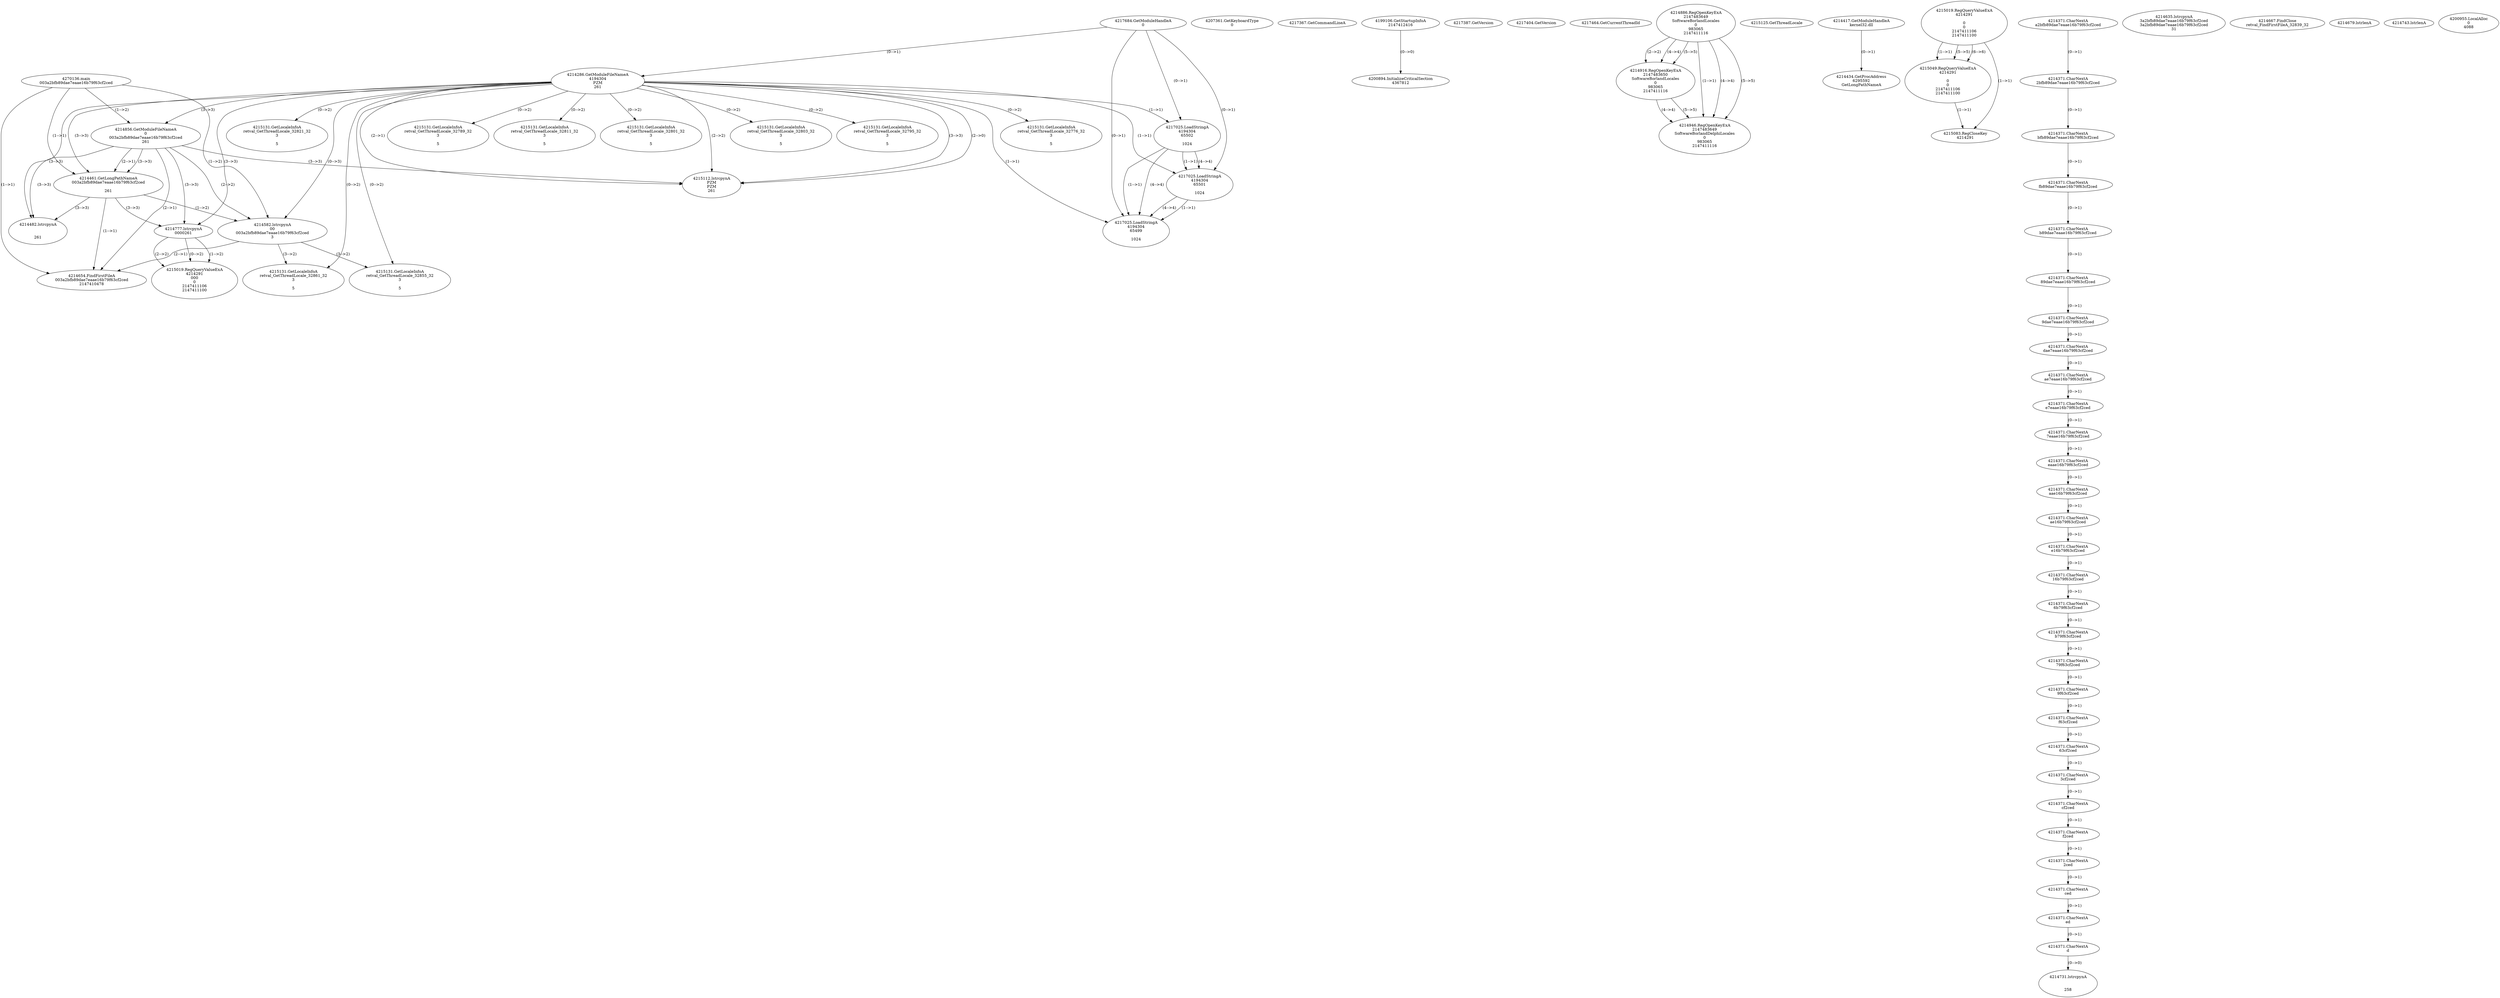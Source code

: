 // Global SCDG with merge call
digraph {
	0 [label="4270136.main
003a2bfb89dae7eaae16b79f63cf2ced"]
	1 [label="4217684.GetModuleHandleA
0"]
	2 [label="4207361.GetKeyboardType
0"]
	3 [label="4217367.GetCommandLineA
"]
	4 [label="4199106.GetStartupInfoA
2147412416"]
	5 [label="4217387.GetVersion
"]
	6 [label="4217404.GetVersion
"]
	7 [label="4217464.GetCurrentThreadId
"]
	8 [label="4214286.GetModuleFileNameA
4194304
PZM
261"]
	1 -> 8 [label="(0-->1)"]
	9 [label="4214856.GetModuleFileNameA
0
003a2bfb89dae7eaae16b79f63cf2ced
261"]
	0 -> 9 [label="(1-->2)"]
	8 -> 9 [label="(3-->3)"]
	10 [label="4214886.RegOpenKeyExA
2147483649
Software\Borland\Locales
0
983065
2147411116"]
	11 [label="4214916.RegOpenKeyExA
2147483650
Software\Borland\Locales
0
983065
2147411116"]
	10 -> 11 [label="(2-->2)"]
	10 -> 11 [label="(4-->4)"]
	10 -> 11 [label="(5-->5)"]
	12 [label="4214946.RegOpenKeyExA
2147483649
Software\Borland\Delphi\Locales
0
983065
2147411116"]
	10 -> 12 [label="(1-->1)"]
	10 -> 12 [label="(4-->4)"]
	11 -> 12 [label="(4-->4)"]
	10 -> 12 [label="(5-->5)"]
	11 -> 12 [label="(5-->5)"]
	13 [label="4215112.lstrcpynA
PZM
PZM
261"]
	8 -> 13 [label="(2-->1)"]
	8 -> 13 [label="(2-->2)"]
	8 -> 13 [label="(3-->3)"]
	9 -> 13 [label="(3-->3)"]
	8 -> 13 [label="(2-->0)"]
	14 [label="4215125.GetThreadLocale
"]
	15 [label="4215131.GetLocaleInfoA
retval_GetThreadLocale_32776_32
3

5"]
	8 -> 15 [label="(0-->2)"]
	16 [label="4217025.LoadStringA
4194304
65502

1024"]
	1 -> 16 [label="(0-->1)"]
	8 -> 16 [label="(1-->1)"]
	17 [label="4217025.LoadStringA
4194304
65501

1024"]
	1 -> 17 [label="(0-->1)"]
	8 -> 17 [label="(1-->1)"]
	16 -> 17 [label="(1-->1)"]
	16 -> 17 [label="(4-->4)"]
	18 [label="4217025.LoadStringA
4194304
65499

1024"]
	1 -> 18 [label="(0-->1)"]
	8 -> 18 [label="(1-->1)"]
	16 -> 18 [label="(1-->1)"]
	17 -> 18 [label="(1-->1)"]
	16 -> 18 [label="(4-->4)"]
	17 -> 18 [label="(4-->4)"]
	19 [label="4214417.GetModuleHandleA
kernel32.dll"]
	20 [label="4214434.GetProcAddress
6295592
GetLongPathNameA"]
	19 -> 20 [label="(0-->1)"]
	21 [label="4214461.GetLongPathNameA
003a2bfb89dae7eaae16b79f63cf2ced

261"]
	0 -> 21 [label="(1-->1)"]
	9 -> 21 [label="(2-->1)"]
	8 -> 21 [label="(3-->3)"]
	9 -> 21 [label="(3-->3)"]
	22 [label="4214482.lstrcpynA


261"]
	8 -> 22 [label="(3-->3)"]
	9 -> 22 [label="(3-->3)"]
	21 -> 22 [label="(3-->3)"]
	23 [label="4215019.RegQueryValueExA
4214291

0
0
2147411106
2147411100"]
	24 [label="4215049.RegQueryValueExA
4214291

0
0
2147411106
2147411100"]
	23 -> 24 [label="(1-->1)"]
	23 -> 24 [label="(5-->5)"]
	23 -> 24 [label="(6-->6)"]
	25 [label="4215083.RegCloseKey
4214291"]
	23 -> 25 [label="(1-->1)"]
	24 -> 25 [label="(1-->1)"]
	26 [label="4215131.GetLocaleInfoA
retval_GetThreadLocale_32821_32
3

5"]
	8 -> 26 [label="(0-->2)"]
	27 [label="4214582.lstrcpynA
00
003a2bfb89dae7eaae16b79f63cf2ced
3"]
	0 -> 27 [label="(1-->2)"]
	9 -> 27 [label="(2-->2)"]
	21 -> 27 [label="(1-->2)"]
	8 -> 27 [label="(0-->3)"]
	28 [label="4214371.CharNextA
a2bfb89dae7eaae16b79f63cf2ced"]
	29 [label="4214371.CharNextA
2bfb89dae7eaae16b79f63cf2ced"]
	28 -> 29 [label="(0-->1)"]
	30 [label="4214371.CharNextA
bfb89dae7eaae16b79f63cf2ced"]
	29 -> 30 [label="(0-->1)"]
	31 [label="4214371.CharNextA
fb89dae7eaae16b79f63cf2ced"]
	30 -> 31 [label="(0-->1)"]
	32 [label="4214371.CharNextA
b89dae7eaae16b79f63cf2ced"]
	31 -> 32 [label="(0-->1)"]
	33 [label="4214371.CharNextA
89dae7eaae16b79f63cf2ced"]
	32 -> 33 [label="(0-->1)"]
	34 [label="4214371.CharNextA
9dae7eaae16b79f63cf2ced"]
	33 -> 34 [label="(0-->1)"]
	35 [label="4214371.CharNextA
dae7eaae16b79f63cf2ced"]
	34 -> 35 [label="(0-->1)"]
	36 [label="4214371.CharNextA
ae7eaae16b79f63cf2ced"]
	35 -> 36 [label="(0-->1)"]
	37 [label="4214371.CharNextA
e7eaae16b79f63cf2ced"]
	36 -> 37 [label="(0-->1)"]
	38 [label="4214371.CharNextA
7eaae16b79f63cf2ced"]
	37 -> 38 [label="(0-->1)"]
	39 [label="4214371.CharNextA
eaae16b79f63cf2ced"]
	38 -> 39 [label="(0-->1)"]
	40 [label="4214371.CharNextA
aae16b79f63cf2ced"]
	39 -> 40 [label="(0-->1)"]
	41 [label="4214371.CharNextA
ae16b79f63cf2ced"]
	40 -> 41 [label="(0-->1)"]
	42 [label="4214371.CharNextA
e16b79f63cf2ced"]
	41 -> 42 [label="(0-->1)"]
	43 [label="4214371.CharNextA
16b79f63cf2ced"]
	42 -> 43 [label="(0-->1)"]
	44 [label="4214371.CharNextA
6b79f63cf2ced"]
	43 -> 44 [label="(0-->1)"]
	45 [label="4214371.CharNextA
b79f63cf2ced"]
	44 -> 45 [label="(0-->1)"]
	46 [label="4214371.CharNextA
79f63cf2ced"]
	45 -> 46 [label="(0-->1)"]
	47 [label="4214371.CharNextA
9f63cf2ced"]
	46 -> 47 [label="(0-->1)"]
	48 [label="4214371.CharNextA
f63cf2ced"]
	47 -> 48 [label="(0-->1)"]
	49 [label="4214371.CharNextA
63cf2ced"]
	48 -> 49 [label="(0-->1)"]
	50 [label="4214371.CharNextA
3cf2ced"]
	49 -> 50 [label="(0-->1)"]
	51 [label="4214371.CharNextA
cf2ced"]
	50 -> 51 [label="(0-->1)"]
	52 [label="4214371.CharNextA
f2ced"]
	51 -> 52 [label="(0-->1)"]
	53 [label="4214371.CharNextA
2ced"]
	52 -> 53 [label="(0-->1)"]
	54 [label="4214371.CharNextA
ced"]
	53 -> 54 [label="(0-->1)"]
	55 [label="4214371.CharNextA
ed"]
	54 -> 55 [label="(0-->1)"]
	56 [label="4214371.CharNextA
d"]
	55 -> 56 [label="(0-->1)"]
	57 [label="4214635.lstrcpynA
3a2bfb89dae7eaae16b79f63cf2ced
3a2bfb89dae7eaae16b79f63cf2ced
31"]
	58 [label="4214654.FindFirstFileA
003a2bfb89dae7eaae16b79f63cf2ced
2147410478"]
	0 -> 58 [label="(1-->1)"]
	9 -> 58 [label="(2-->1)"]
	21 -> 58 [label="(1-->1)"]
	27 -> 58 [label="(2-->1)"]
	59 [label="4214667.FindClose
retval_FindFirstFileA_32839_32"]
	60 [label="4214679.lstrlenA
"]
	61 [label="4214731.lstrcpynA


258"]
	56 -> 61 [label="(0-->0)"]
	62 [label="4214743.lstrlenA
"]
	63 [label="4214777.lstrcpynA
00\
00\
261"]
	8 -> 63 [label="(3-->3)"]
	9 -> 63 [label="(3-->3)"]
	21 -> 63 [label="(3-->3)"]
	64 [label="4215019.RegQueryValueExA
4214291
00\
0
0
2147411106
2147411100"]
	63 -> 64 [label="(1-->2)"]
	63 -> 64 [label="(2-->2)"]
	63 -> 64 [label="(0-->2)"]
	65 [label="4215131.GetLocaleInfoA
retval_GetThreadLocale_32855_32
3

5"]
	8 -> 65 [label="(0-->2)"]
	27 -> 65 [label="(3-->2)"]
	66 [label="4200894.InitializeCriticalSection
4367812"]
	4 -> 66 [label="(0-->0)"]
	67 [label="4200955.LocalAlloc
0
4088"]
	68 [label="4215131.GetLocaleInfoA
retval_GetThreadLocale_32789_32
3

5"]
	8 -> 68 [label="(0-->2)"]
	69 [label="4215131.GetLocaleInfoA
retval_GetThreadLocale_32811_32
3

5"]
	8 -> 69 [label="(0-->2)"]
	70 [label="4215131.GetLocaleInfoA
retval_GetThreadLocale_32801_32
3

5"]
	8 -> 70 [label="(0-->2)"]
	71 [label="4215131.GetLocaleInfoA
retval_GetThreadLocale_32861_32
3

5"]
	8 -> 71 [label="(0-->2)"]
	27 -> 71 [label="(3-->2)"]
	72 [label="4215131.GetLocaleInfoA
retval_GetThreadLocale_32803_32
3

5"]
	8 -> 72 [label="(0-->2)"]
	73 [label="4215131.GetLocaleInfoA
retval_GetThreadLocale_32795_32
3

5"]
	8 -> 73 [label="(0-->2)"]
}
